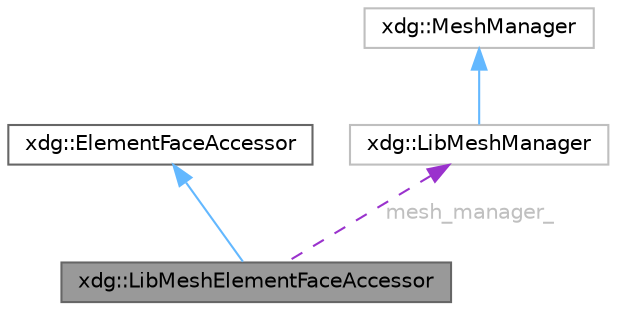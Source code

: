 digraph "xdg::LibMeshElementFaceAccessor"
{
 // LATEX_PDF_SIZE
  bgcolor="transparent";
  edge [fontname=Helvetica,fontsize=10,labelfontname=Helvetica,labelfontsize=10];
  node [fontname=Helvetica,fontsize=10,shape=box,height=0.2,width=0.4];
  Node1 [id="Node000001",label="xdg::LibMeshElementFaceAccessor",height=0.2,width=0.4,color="gray40", fillcolor="grey60", style="filled", fontcolor="black",tooltip=" "];
  Node2 -> Node1 [id="edge1_Node000001_Node000002",dir="back",color="steelblue1",style="solid",tooltip=" "];
  Node2 [id="Node000002",label="xdg::ElementFaceAccessor",height=0.2,width=0.4,color="gray40", fillcolor="white", style="filled",URL="$structxdg_1_1ElementFaceAccessor.html",tooltip="Class to provide access to face vertices of mesh elements."];
  Node3 -> Node1 [id="edge2_Node000001_Node000003",dir="back",color="darkorchid3",style="dashed",tooltip=" ",label=" mesh_manager_",fontcolor="grey" ];
  Node3 [id="Node000003",label="xdg::LibMeshManager",height=0.2,width=0.4,color="grey75", fillcolor="white", style="filled",URL="$classxdg_1_1LibMeshManager.html",tooltip=" "];
  Node4 -> Node3 [id="edge3_Node000003_Node000004",dir="back",color="steelblue1",style="solid",tooltip=" "];
  Node4 [id="Node000004",label="xdg::MeshManager",height=0.2,width=0.4,color="grey75", fillcolor="white", style="filled",URL="$classxdg_1_1MeshManager.html",tooltip=" "];
}
